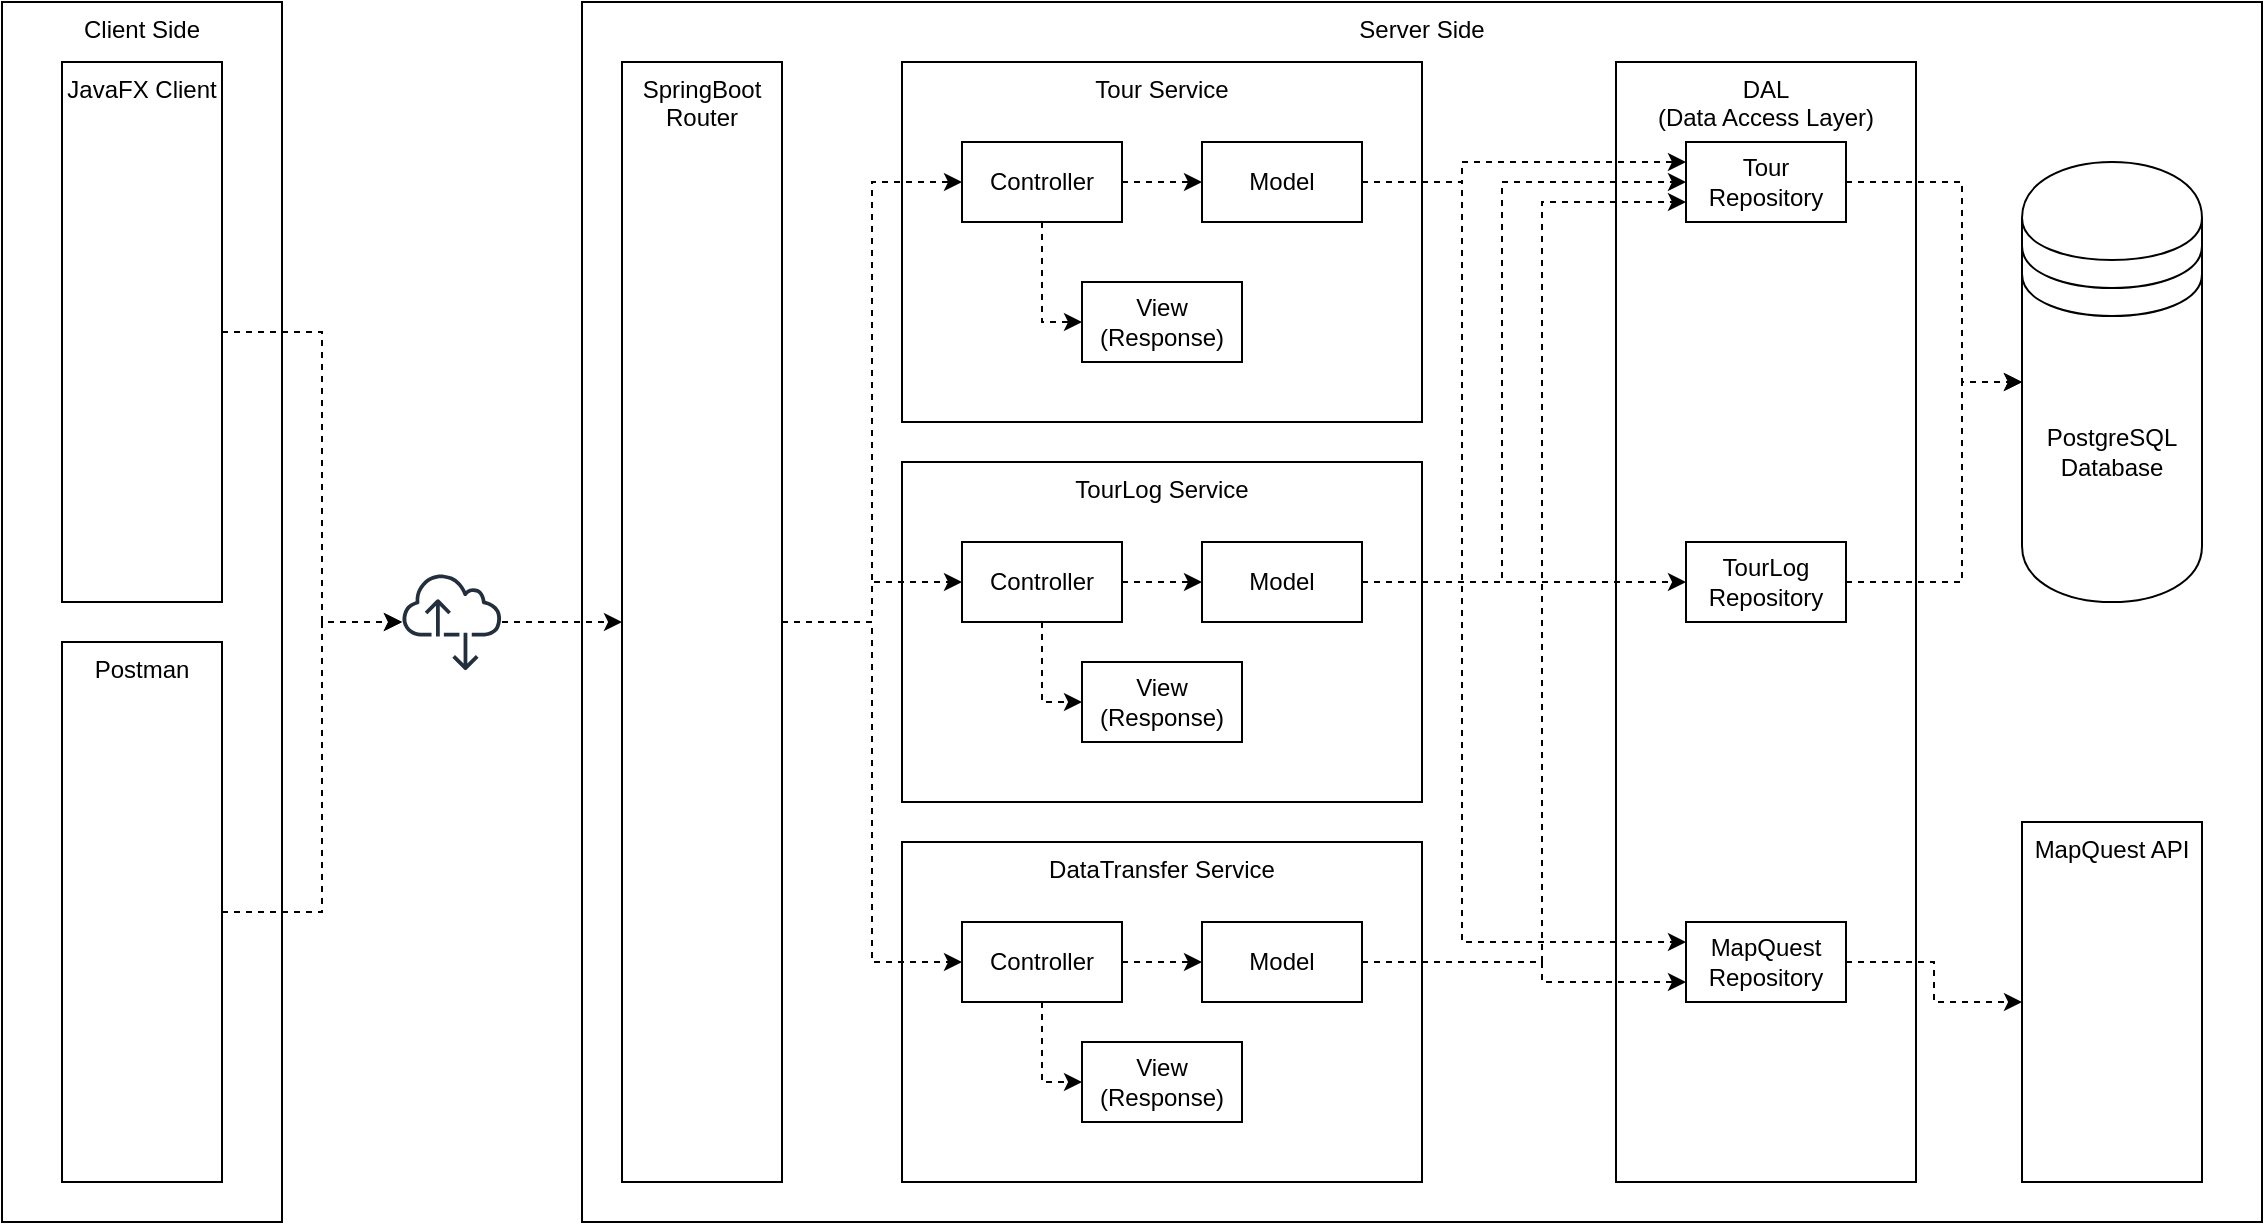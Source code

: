 <mxfile version="21.4.0" type="device">
  <diagram id="3gdgaAoiL9pz8iENFEGY" name="Seite-1">
    <mxGraphModel dx="1838" dy="924" grid="1" gridSize="10" guides="1" tooltips="1" connect="1" arrows="1" fold="1" page="1" pageScale="1" pageWidth="827" pageHeight="1169" math="0" shadow="0">
      <root>
        <mxCell id="0" />
        <mxCell id="1" parent="0" />
        <mxCell id="u8SPaS517Cv4ZTtqpxez-59" value="Server Side" style="rounded=0;whiteSpace=wrap;html=1;fillColor=none;verticalAlign=top;" parent="1" vertex="1">
          <mxGeometry x="310" y="50" width="840" height="610" as="geometry" />
        </mxCell>
        <mxCell id="u8SPaS517Cv4ZTtqpxez-6" value="&lt;div&gt;DAL&lt;/div&gt;&lt;div&gt;(Data Access Layer)&lt;/div&gt;" style="rounded=0;whiteSpace=wrap;html=1;fillColor=none;verticalAlign=top;" parent="1" vertex="1">
          <mxGeometry x="827" y="80" width="150" height="560" as="geometry" />
        </mxCell>
        <mxCell id="u8SPaS517Cv4ZTtqpxez-62" value="Client Side" style="rounded=0;whiteSpace=wrap;html=1;fillColor=none;verticalAlign=top;" parent="1" vertex="1">
          <mxGeometry x="20" y="50" width="140" height="610" as="geometry" />
        </mxCell>
        <mxCell id="2jFotZzuo-0jKtzKab7L-36" style="edgeStyle=orthogonalEdgeStyle;rounded=0;orthogonalLoop=1;jettySize=auto;html=1;exitX=1;exitY=0.5;exitDx=0;exitDy=0;entryX=0;entryY=0.5;entryDx=0;entryDy=0;dashed=1;" edge="1" parent="1" source="u8SPaS517Cv4ZTtqpxez-1" target="u8SPaS517Cv4ZTtqpxez-3">
          <mxGeometry relative="1" as="geometry" />
        </mxCell>
        <mxCell id="2jFotZzuo-0jKtzKab7L-37" style="edgeStyle=orthogonalEdgeStyle;rounded=0;orthogonalLoop=1;jettySize=auto;html=1;exitX=1;exitY=0.5;exitDx=0;exitDy=0;dashed=1;" edge="1" parent="1" source="u8SPaS517Cv4ZTtqpxez-1" target="u8SPaS517Cv4ZTtqpxez-12">
          <mxGeometry relative="1" as="geometry" />
        </mxCell>
        <mxCell id="2jFotZzuo-0jKtzKab7L-38" style="edgeStyle=orthogonalEdgeStyle;rounded=0;orthogonalLoop=1;jettySize=auto;html=1;exitX=1;exitY=0.5;exitDx=0;exitDy=0;entryX=0;entryY=0.5;entryDx=0;entryDy=0;dashed=1;" edge="1" parent="1" source="u8SPaS517Cv4ZTtqpxez-1" target="2jFotZzuo-0jKtzKab7L-10">
          <mxGeometry relative="1" as="geometry" />
        </mxCell>
        <mxCell id="u8SPaS517Cv4ZTtqpxez-1" value="SpringBoot Router" style="rounded=0;whiteSpace=wrap;html=1;fillColor=none;verticalAlign=top;" parent="1" vertex="1">
          <mxGeometry x="330" y="80" width="80" height="560" as="geometry" />
        </mxCell>
        <mxCell id="u8SPaS517Cv4ZTtqpxez-2" value="Tour Service" style="rounded=0;whiteSpace=wrap;html=1;fillColor=none;verticalAlign=top;" parent="1" vertex="1">
          <mxGeometry x="470" y="80" width="260" height="180" as="geometry" />
        </mxCell>
        <mxCell id="u8SPaS517Cv4ZTtqpxez-38" style="edgeStyle=orthogonalEdgeStyle;rounded=0;orthogonalLoop=1;jettySize=auto;html=1;exitX=1;exitY=0.5;exitDx=0;exitDy=0;entryX=0;entryY=0.5;entryDx=0;entryDy=0;dashed=1;" parent="1" source="u8SPaS517Cv4ZTtqpxez-3" target="u8SPaS517Cv4ZTtqpxez-4" edge="1">
          <mxGeometry relative="1" as="geometry" />
        </mxCell>
        <mxCell id="u8SPaS517Cv4ZTtqpxez-39" style="edgeStyle=orthogonalEdgeStyle;rounded=0;orthogonalLoop=1;jettySize=auto;html=1;exitX=0.5;exitY=1;exitDx=0;exitDy=0;entryX=0;entryY=0.5;entryDx=0;entryDy=0;dashed=1;" parent="1" source="u8SPaS517Cv4ZTtqpxez-3" target="u8SPaS517Cv4ZTtqpxez-5" edge="1">
          <mxGeometry relative="1" as="geometry" />
        </mxCell>
        <mxCell id="u8SPaS517Cv4ZTtqpxez-3" value="Controller" style="rounded=0;whiteSpace=wrap;html=1;fillColor=none;" parent="1" vertex="1">
          <mxGeometry x="500" y="120" width="80" height="40" as="geometry" />
        </mxCell>
        <mxCell id="2jFotZzuo-0jKtzKab7L-24" style="edgeStyle=orthogonalEdgeStyle;rounded=0;orthogonalLoop=1;jettySize=auto;html=1;exitX=1;exitY=0.5;exitDx=0;exitDy=0;entryX=0;entryY=0.25;entryDx=0;entryDy=0;dashed=1;" edge="1" parent="1" source="u8SPaS517Cv4ZTtqpxez-4" target="u8SPaS517Cv4ZTtqpxez-20">
          <mxGeometry relative="1" as="geometry">
            <Array as="points">
              <mxPoint x="750" y="140" />
              <mxPoint x="750" y="130" />
            </Array>
          </mxGeometry>
        </mxCell>
        <mxCell id="2jFotZzuo-0jKtzKab7L-25" style="edgeStyle=orthogonalEdgeStyle;rounded=0;orthogonalLoop=1;jettySize=auto;html=1;exitX=1;exitY=0.5;exitDx=0;exitDy=0;entryX=0;entryY=0.25;entryDx=0;entryDy=0;dashed=1;" edge="1" parent="1" source="u8SPaS517Cv4ZTtqpxez-4" target="u8SPaS517Cv4ZTtqpxez-22">
          <mxGeometry relative="1" as="geometry">
            <Array as="points">
              <mxPoint x="750" y="140" />
              <mxPoint x="750" y="520" />
            </Array>
          </mxGeometry>
        </mxCell>
        <mxCell id="u8SPaS517Cv4ZTtqpxez-4" value="Model" style="rounded=0;whiteSpace=wrap;html=1;fillColor=none;" parent="1" vertex="1">
          <mxGeometry x="620" y="120" width="80" height="40" as="geometry" />
        </mxCell>
        <mxCell id="u8SPaS517Cv4ZTtqpxez-5" value="View (Response)" style="rounded=0;whiteSpace=wrap;html=1;fillColor=none;" parent="1" vertex="1">
          <mxGeometry x="560" y="190" width="80" height="40" as="geometry" />
        </mxCell>
        <mxCell id="u8SPaS517Cv4ZTtqpxez-10" value="&lt;div&gt;PostgreSQL&lt;/div&gt;&lt;div&gt;Database&lt;br&gt;&lt;/div&gt;" style="shape=datastore;whiteSpace=wrap;html=1;fillColor=none;" parent="1" vertex="1">
          <mxGeometry x="1030" y="130" width="90" height="220" as="geometry" />
        </mxCell>
        <mxCell id="u8SPaS517Cv4ZTtqpxez-11" value="TourLog Service" style="rounded=0;whiteSpace=wrap;html=1;fillColor=none;verticalAlign=top;" parent="1" vertex="1">
          <mxGeometry x="470" y="280" width="260" height="170" as="geometry" />
        </mxCell>
        <mxCell id="u8SPaS517Cv4ZTtqpxez-40" style="edgeStyle=orthogonalEdgeStyle;rounded=0;orthogonalLoop=1;jettySize=auto;html=1;exitX=0.5;exitY=1;exitDx=0;exitDy=0;entryX=0;entryY=0.5;entryDx=0;entryDy=0;dashed=1;" parent="1" source="u8SPaS517Cv4ZTtqpxez-12" target="u8SPaS517Cv4ZTtqpxez-14" edge="1">
          <mxGeometry relative="1" as="geometry" />
        </mxCell>
        <mxCell id="u8SPaS517Cv4ZTtqpxez-41" style="edgeStyle=orthogonalEdgeStyle;rounded=0;orthogonalLoop=1;jettySize=auto;html=1;exitX=1;exitY=0.5;exitDx=0;exitDy=0;entryX=0;entryY=0.5;entryDx=0;entryDy=0;dashed=1;" parent="1" source="u8SPaS517Cv4ZTtqpxez-12" target="u8SPaS517Cv4ZTtqpxez-13" edge="1">
          <mxGeometry relative="1" as="geometry" />
        </mxCell>
        <mxCell id="u8SPaS517Cv4ZTtqpxez-12" value="Controller" style="rounded=0;whiteSpace=wrap;html=1;fillColor=none;" parent="1" vertex="1">
          <mxGeometry x="500" y="320" width="80" height="40" as="geometry" />
        </mxCell>
        <mxCell id="2jFotZzuo-0jKtzKab7L-26" style="edgeStyle=orthogonalEdgeStyle;rounded=0;orthogonalLoop=1;jettySize=auto;html=1;exitX=1;exitY=0.5;exitDx=0;exitDy=0;entryX=0;entryY=0.5;entryDx=0;entryDy=0;dashed=1;" edge="1" parent="1" source="u8SPaS517Cv4ZTtqpxez-13" target="u8SPaS517Cv4ZTtqpxez-20">
          <mxGeometry relative="1" as="geometry">
            <Array as="points">
              <mxPoint x="770" y="340" />
              <mxPoint x="770" y="140" />
            </Array>
          </mxGeometry>
        </mxCell>
        <mxCell id="2jFotZzuo-0jKtzKab7L-27" style="edgeStyle=orthogonalEdgeStyle;rounded=0;orthogonalLoop=1;jettySize=auto;html=1;exitX=1;exitY=0.5;exitDx=0;exitDy=0;dashed=1;" edge="1" parent="1" source="u8SPaS517Cv4ZTtqpxez-13" target="u8SPaS517Cv4ZTtqpxez-21">
          <mxGeometry relative="1" as="geometry" />
        </mxCell>
        <mxCell id="u8SPaS517Cv4ZTtqpxez-13" value="Model" style="rounded=0;whiteSpace=wrap;html=1;fillColor=none;" parent="1" vertex="1">
          <mxGeometry x="620" y="320" width="80" height="40" as="geometry" />
        </mxCell>
        <mxCell id="u8SPaS517Cv4ZTtqpxez-14" value="View (Response)" style="rounded=0;whiteSpace=wrap;html=1;fillColor=none;" parent="1" vertex="1">
          <mxGeometry x="560" y="380" width="80" height="40" as="geometry" />
        </mxCell>
        <mxCell id="2jFotZzuo-0jKtzKab7L-40" style="edgeStyle=orthogonalEdgeStyle;rounded=0;orthogonalLoop=1;jettySize=auto;html=1;entryX=0;entryY=0.5;entryDx=0;entryDy=0;dashed=1;" edge="1" parent="1" source="u8SPaS517Cv4ZTtqpxez-17" target="u8SPaS517Cv4ZTtqpxez-1">
          <mxGeometry relative="1" as="geometry" />
        </mxCell>
        <mxCell id="u8SPaS517Cv4ZTtqpxez-17" value="" style="sketch=0;outlineConnect=0;fontColor=#232F3E;gradientColor=none;fillColor=#232F3D;strokeColor=none;dashed=0;verticalLabelPosition=bottom;verticalAlign=top;align=center;html=1;fontSize=12;fontStyle=0;aspect=fixed;pointerEvents=1;shape=mxgraph.aws4.internet_alt2;labelBorderColor=none;" parent="1" vertex="1">
          <mxGeometry x="220" y="335" width="50" height="50" as="geometry" />
        </mxCell>
        <mxCell id="2jFotZzuo-0jKtzKab7L-30" style="edgeStyle=orthogonalEdgeStyle;rounded=0;orthogonalLoop=1;jettySize=auto;html=1;exitX=1;exitY=0.5;exitDx=0;exitDy=0;dashed=1;" edge="1" parent="1" source="u8SPaS517Cv4ZTtqpxez-20" target="u8SPaS517Cv4ZTtqpxez-10">
          <mxGeometry relative="1" as="geometry">
            <Array as="points">
              <mxPoint x="1000" y="140" />
              <mxPoint x="1000" y="240" />
            </Array>
          </mxGeometry>
        </mxCell>
        <mxCell id="u8SPaS517Cv4ZTtqpxez-20" value="&lt;div&gt;Tour&lt;/div&gt;&lt;div&gt;Repository&lt;br&gt;&lt;/div&gt;" style="rounded=0;whiteSpace=wrap;html=1;fillColor=none;" parent="1" vertex="1">
          <mxGeometry x="862" y="120" width="80" height="40" as="geometry" />
        </mxCell>
        <mxCell id="2jFotZzuo-0jKtzKab7L-31" style="edgeStyle=orthogonalEdgeStyle;rounded=0;orthogonalLoop=1;jettySize=auto;html=1;exitX=1;exitY=0.5;exitDx=0;exitDy=0;entryX=0;entryY=0.5;entryDx=0;entryDy=0;dashed=1;" edge="1" parent="1" source="u8SPaS517Cv4ZTtqpxez-21" target="u8SPaS517Cv4ZTtqpxez-10">
          <mxGeometry relative="1" as="geometry">
            <Array as="points">
              <mxPoint x="1000" y="340" />
              <mxPoint x="1000" y="240" />
            </Array>
          </mxGeometry>
        </mxCell>
        <mxCell id="u8SPaS517Cv4ZTtqpxez-21" value="&lt;div&gt;TourLog&lt;/div&gt;&lt;div&gt;Repository&lt;/div&gt;" style="rounded=0;whiteSpace=wrap;html=1;fillColor=none;" parent="1" vertex="1">
          <mxGeometry x="862" y="320" width="80" height="40" as="geometry" />
        </mxCell>
        <mxCell id="2jFotZzuo-0jKtzKab7L-32" style="edgeStyle=orthogonalEdgeStyle;rounded=0;orthogonalLoop=1;jettySize=auto;html=1;exitX=1;exitY=0.5;exitDx=0;exitDy=0;dashed=1;" edge="1" parent="1" source="u8SPaS517Cv4ZTtqpxez-22" target="2jFotZzuo-0jKtzKab7L-13">
          <mxGeometry relative="1" as="geometry" />
        </mxCell>
        <mxCell id="u8SPaS517Cv4ZTtqpxez-22" value="&lt;div&gt;MapQuest&lt;/div&gt;&lt;div&gt;Repository&lt;br&gt;&lt;/div&gt;" style="rounded=0;whiteSpace=wrap;html=1;fillColor=none;" parent="1" vertex="1">
          <mxGeometry x="862" y="510" width="80" height="40" as="geometry" />
        </mxCell>
        <mxCell id="2jFotZzuo-0jKtzKab7L-41" style="edgeStyle=orthogonalEdgeStyle;rounded=0;orthogonalLoop=1;jettySize=auto;html=1;exitX=1;exitY=0.5;exitDx=0;exitDy=0;dashed=1;" edge="1" parent="1" source="u8SPaS517Cv4ZTtqpxez-52" target="u8SPaS517Cv4ZTtqpxez-17">
          <mxGeometry relative="1" as="geometry">
            <Array as="points">
              <mxPoint x="180" y="215" />
              <mxPoint x="180" y="360" />
            </Array>
          </mxGeometry>
        </mxCell>
        <mxCell id="u8SPaS517Cv4ZTtqpxez-52" value="JavaFX Client" style="rounded=0;whiteSpace=wrap;html=1;fillColor=none;verticalAlign=top;" parent="1" vertex="1">
          <mxGeometry x="50" y="80" width="80" height="270" as="geometry" />
        </mxCell>
        <mxCell id="2jFotZzuo-0jKtzKab7L-42" style="edgeStyle=orthogonalEdgeStyle;rounded=0;orthogonalLoop=1;jettySize=auto;html=1;exitX=1;exitY=0.5;exitDx=0;exitDy=0;dashed=1;" edge="1" parent="1" source="u8SPaS517Cv4ZTtqpxez-53" target="u8SPaS517Cv4ZTtqpxez-17">
          <mxGeometry relative="1" as="geometry">
            <Array as="points">
              <mxPoint x="180" y="505" />
              <mxPoint x="180" y="360" />
            </Array>
          </mxGeometry>
        </mxCell>
        <mxCell id="u8SPaS517Cv4ZTtqpxez-53" value="Postman" style="rounded=0;whiteSpace=wrap;html=1;fillColor=none;verticalAlign=top;" parent="1" vertex="1">
          <mxGeometry x="50" y="370" width="80" height="270" as="geometry" />
        </mxCell>
        <mxCell id="2jFotZzuo-0jKtzKab7L-7" value="DataTransfer Service" style="rounded=0;whiteSpace=wrap;html=1;fillColor=none;verticalAlign=top;" vertex="1" parent="1">
          <mxGeometry x="470" y="470" width="260" height="170" as="geometry" />
        </mxCell>
        <mxCell id="2jFotZzuo-0jKtzKab7L-8" style="edgeStyle=orthogonalEdgeStyle;rounded=0;orthogonalLoop=1;jettySize=auto;html=1;exitX=0.5;exitY=1;exitDx=0;exitDy=0;entryX=0;entryY=0.5;entryDx=0;entryDy=0;dashed=1;" edge="1" parent="1" source="2jFotZzuo-0jKtzKab7L-10" target="2jFotZzuo-0jKtzKab7L-12">
          <mxGeometry relative="1" as="geometry" />
        </mxCell>
        <mxCell id="2jFotZzuo-0jKtzKab7L-9" style="edgeStyle=orthogonalEdgeStyle;rounded=0;orthogonalLoop=1;jettySize=auto;html=1;exitX=1;exitY=0.5;exitDx=0;exitDy=0;entryX=0;entryY=0.5;entryDx=0;entryDy=0;dashed=1;" edge="1" parent="1" source="2jFotZzuo-0jKtzKab7L-10" target="2jFotZzuo-0jKtzKab7L-11">
          <mxGeometry relative="1" as="geometry" />
        </mxCell>
        <mxCell id="2jFotZzuo-0jKtzKab7L-10" value="Controller" style="rounded=0;whiteSpace=wrap;html=1;fillColor=none;" vertex="1" parent="1">
          <mxGeometry x="500" y="510" width="80" height="40" as="geometry" />
        </mxCell>
        <mxCell id="2jFotZzuo-0jKtzKab7L-28" style="edgeStyle=orthogonalEdgeStyle;rounded=0;orthogonalLoop=1;jettySize=auto;html=1;exitX=1;exitY=0.5;exitDx=0;exitDy=0;entryX=0;entryY=0.75;entryDx=0;entryDy=0;dashed=1;" edge="1" parent="1" source="2jFotZzuo-0jKtzKab7L-11" target="u8SPaS517Cv4ZTtqpxez-20">
          <mxGeometry relative="1" as="geometry">
            <Array as="points">
              <mxPoint x="790" y="530" />
              <mxPoint x="790" y="150" />
            </Array>
          </mxGeometry>
        </mxCell>
        <mxCell id="2jFotZzuo-0jKtzKab7L-29" style="edgeStyle=orthogonalEdgeStyle;rounded=0;orthogonalLoop=1;jettySize=auto;html=1;exitX=1;exitY=0.5;exitDx=0;exitDy=0;entryX=0;entryY=0.75;entryDx=0;entryDy=0;dashed=1;" edge="1" parent="1" source="2jFotZzuo-0jKtzKab7L-11" target="u8SPaS517Cv4ZTtqpxez-22">
          <mxGeometry relative="1" as="geometry">
            <Array as="points">
              <mxPoint x="790" y="530" />
              <mxPoint x="790" y="540" />
            </Array>
          </mxGeometry>
        </mxCell>
        <mxCell id="2jFotZzuo-0jKtzKab7L-11" value="Model" style="rounded=0;whiteSpace=wrap;html=1;fillColor=none;" vertex="1" parent="1">
          <mxGeometry x="620" y="510" width="80" height="40" as="geometry" />
        </mxCell>
        <mxCell id="2jFotZzuo-0jKtzKab7L-12" value="View (Response)" style="rounded=0;whiteSpace=wrap;html=1;fillColor=none;" vertex="1" parent="1">
          <mxGeometry x="560" y="570" width="80" height="40" as="geometry" />
        </mxCell>
        <mxCell id="2jFotZzuo-0jKtzKab7L-13" value="MapQuest API" style="rounded=0;whiteSpace=wrap;html=1;fillColor=none;verticalAlign=top;" vertex="1" parent="1">
          <mxGeometry x="1030" y="460" width="90" height="180" as="geometry" />
        </mxCell>
      </root>
    </mxGraphModel>
  </diagram>
</mxfile>
